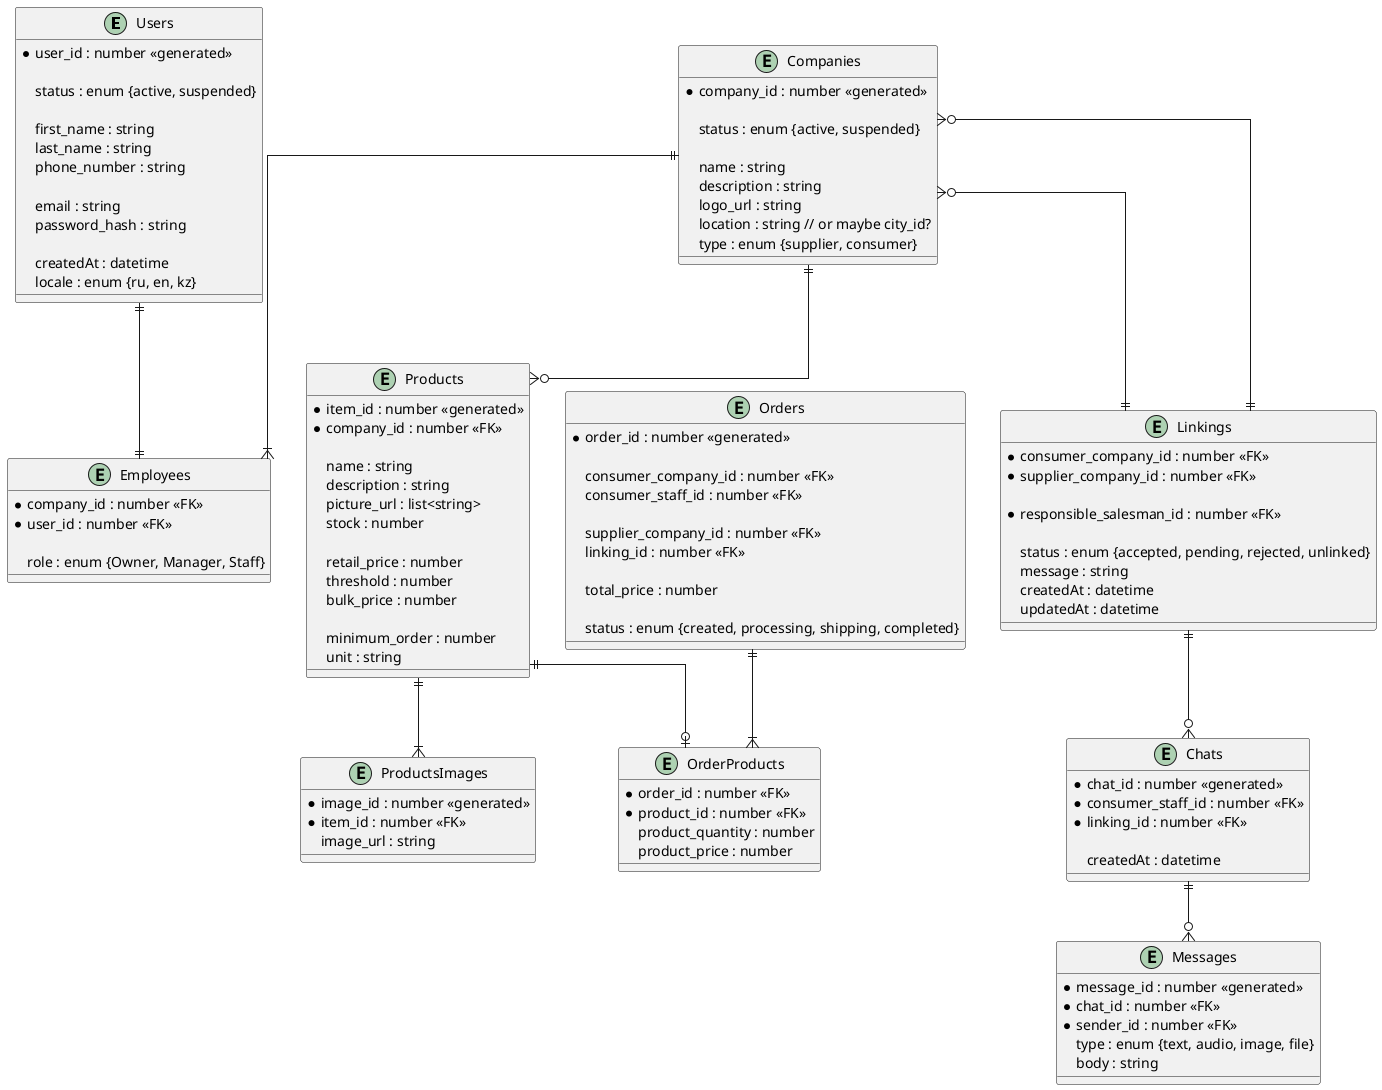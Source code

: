 @startuml

skinparam linetype ortho


' Entities

entity Users {
    * user_id : number <<generated>> 
    
    status : enum {active, suspended}
    
    first_name : string
    last_name : string
    phone_number : string
    
    email : string
    password_hash : string
    
    createdAt : datetime
    locale : enum {ru, en, kz}
}

entity Companies {
    * company_id : number <<generated>>
    
    status : enum {active, suspended} 
    
    name : string
    description : string
    logo_url : string
    location : string // or maybe city_id? 
    type : enum {supplier, consumer}
}

entity Employees {
    * company_id : number <<FK>>
    * user_id : number <<FK>>
    
    role : enum {Owner, Manager, Staff}
}

entity Products {
    * item_id : number <<generated>>
    * company_id : number <<FK>>
    
    name : string
    description : string
    picture_url : list<string>
    stock : number 
    
    retail_price : number
    threshold : number
    bulk_price : number
    
    minimum_order : number
    unit : string
    
    /'UNUSED'/
    /'avg_rating : number '/
}

entity ProductsImages {
    * image_id : number <<generated>>
    * item_id : number <<FK>>
    image_url : string
}

entity Linkings {
    * consumer_company_id : number <<FK>>
    * supplier_company_id : number <<FK>>
    
    * responsible_salesman_id : number <<FK>> /'first to accept'/
    
    status : enum {accepted, pending, rejected, unlinked}
    message : string /'optional'/
    createdAt : datetime
    updatedAt : datetime
}

entity Orders {
    * order_id : number <<generated>>

    consumer_company_id : number <<FK>>
    consumer_staff_id : number <<FK>> 
    
    supplier_company_id : number <<FK>>
    linking_id : number <<FK>>
    
    total_price : number
    
    status : enum {created, processing, shipping, completed}
} 

entity OrderProducts {
    * order_id : number <<FK>>
    * product_id : number <<FK>>
    product_quantity : number
    product_price : number
}

entity Chats {
    * chat_id : number <<generated>>
    * consumer_staff_id : number <<FK>>
    * linking_id : number <<FK>>
    
    createdAt : datetime
}

entity Messages {
    * message_id : number <<generated>>
    * chat_id : number <<FK>>
    * sender_id : number <<FK>>
    type : enum {text, audio, image, file}
    body : string /'text if type=text, url otherwise'/
}
    
' Relations

Companies ||--|{ Employees
Users ||--|| Employees

Companies ||--o{ Products
Products ||--|{ ProductsImages

Companies }o--|| Linkings
Companies }o--|| Linkings

Orders ||--|{ OrderProducts
Products ||--o| OrderProducts

Linkings ||--o{ Chats
Chats ||--o{ Messages


@enduml
